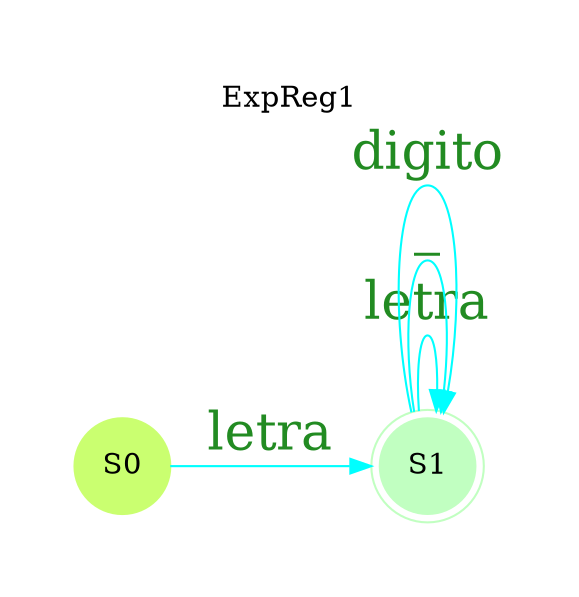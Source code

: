 digraph G{
labelloc = "t";
label = ExpReg1;
node [shape="circle", style=filled];
rankdir = LR;
graph [splines="true" forcelabels="true" pad="0.5,0.5" nodesep="0.5" overlap="false" bgcolor="white" ];
S0 [color = darkolivegreen1];
S0->S1[label="letra" color=cyan fontcolor=forestgreen fontsize=25];
S1 [color = darkolivegreen1];
S1->S1[label="letra" color=cyan fontcolor=forestgreen fontsize=25];
S1->S1[label="_" color=cyan fontcolor=forestgreen fontsize=25];
S1->S1[label="digito" color=cyan fontcolor=forestgreen fontsize=25];
S1 [shape="doublecircle", color=darkseagreen1];

}
